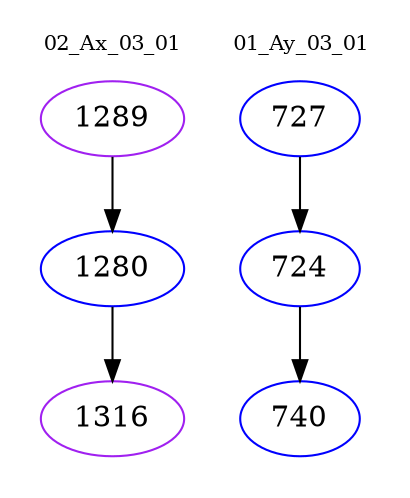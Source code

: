 digraph{
subgraph cluster_0 {
color = white
label = "02_Ax_03_01";
fontsize=10;
T0_1289 [label="1289", color="purple"]
T0_1289 -> T0_1280 [color="black"]
T0_1280 [label="1280", color="blue"]
T0_1280 -> T0_1316 [color="black"]
T0_1316 [label="1316", color="purple"]
}
subgraph cluster_1 {
color = white
label = "01_Ay_03_01";
fontsize=10;
T1_727 [label="727", color="blue"]
T1_727 -> T1_724 [color="black"]
T1_724 [label="724", color="blue"]
T1_724 -> T1_740 [color="black"]
T1_740 [label="740", color="blue"]
}
}
